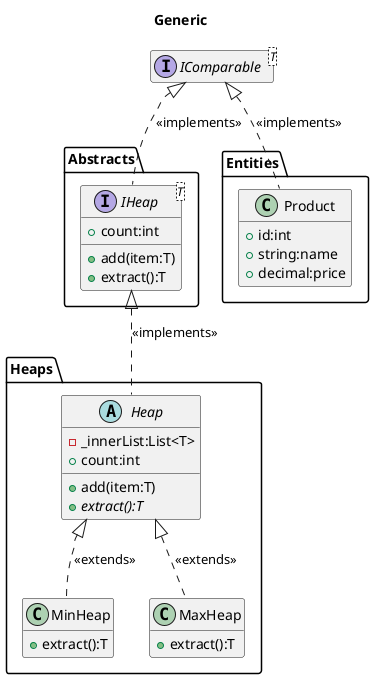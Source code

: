 @startuml
title Generic

package Abstracts
{
    interface IHeap<T>
    {
        +count:int
        +add(item:T)
        +extract():T
    }
}
interface IComparable<T>
{

}
package Heaps
{
    abstract class Heap
    {
        -_innerList:List<T>
        +count:int
        +add(item:T)
        +{abstract}extract():T
    }
    class MinHeap
    {
        +extract():T
    }

    class MaxHeap
    {
        +extract():T
    }
    
}

package Entities
{
    class Product
    {
        +id:int
        +string:name
        +decimal:price
    }
}

Heap .up.|> IHeap : "<<implements>>"
MinHeap .up.|> Heap : "<<extends>>"
MaxHeap .up.|> Heap : "<<extends>>"
Product .up.|> IComparable : "<<implements>>"
IHeap .up.|> IComparable : "<<implements>>"

hide empty members
@enduml